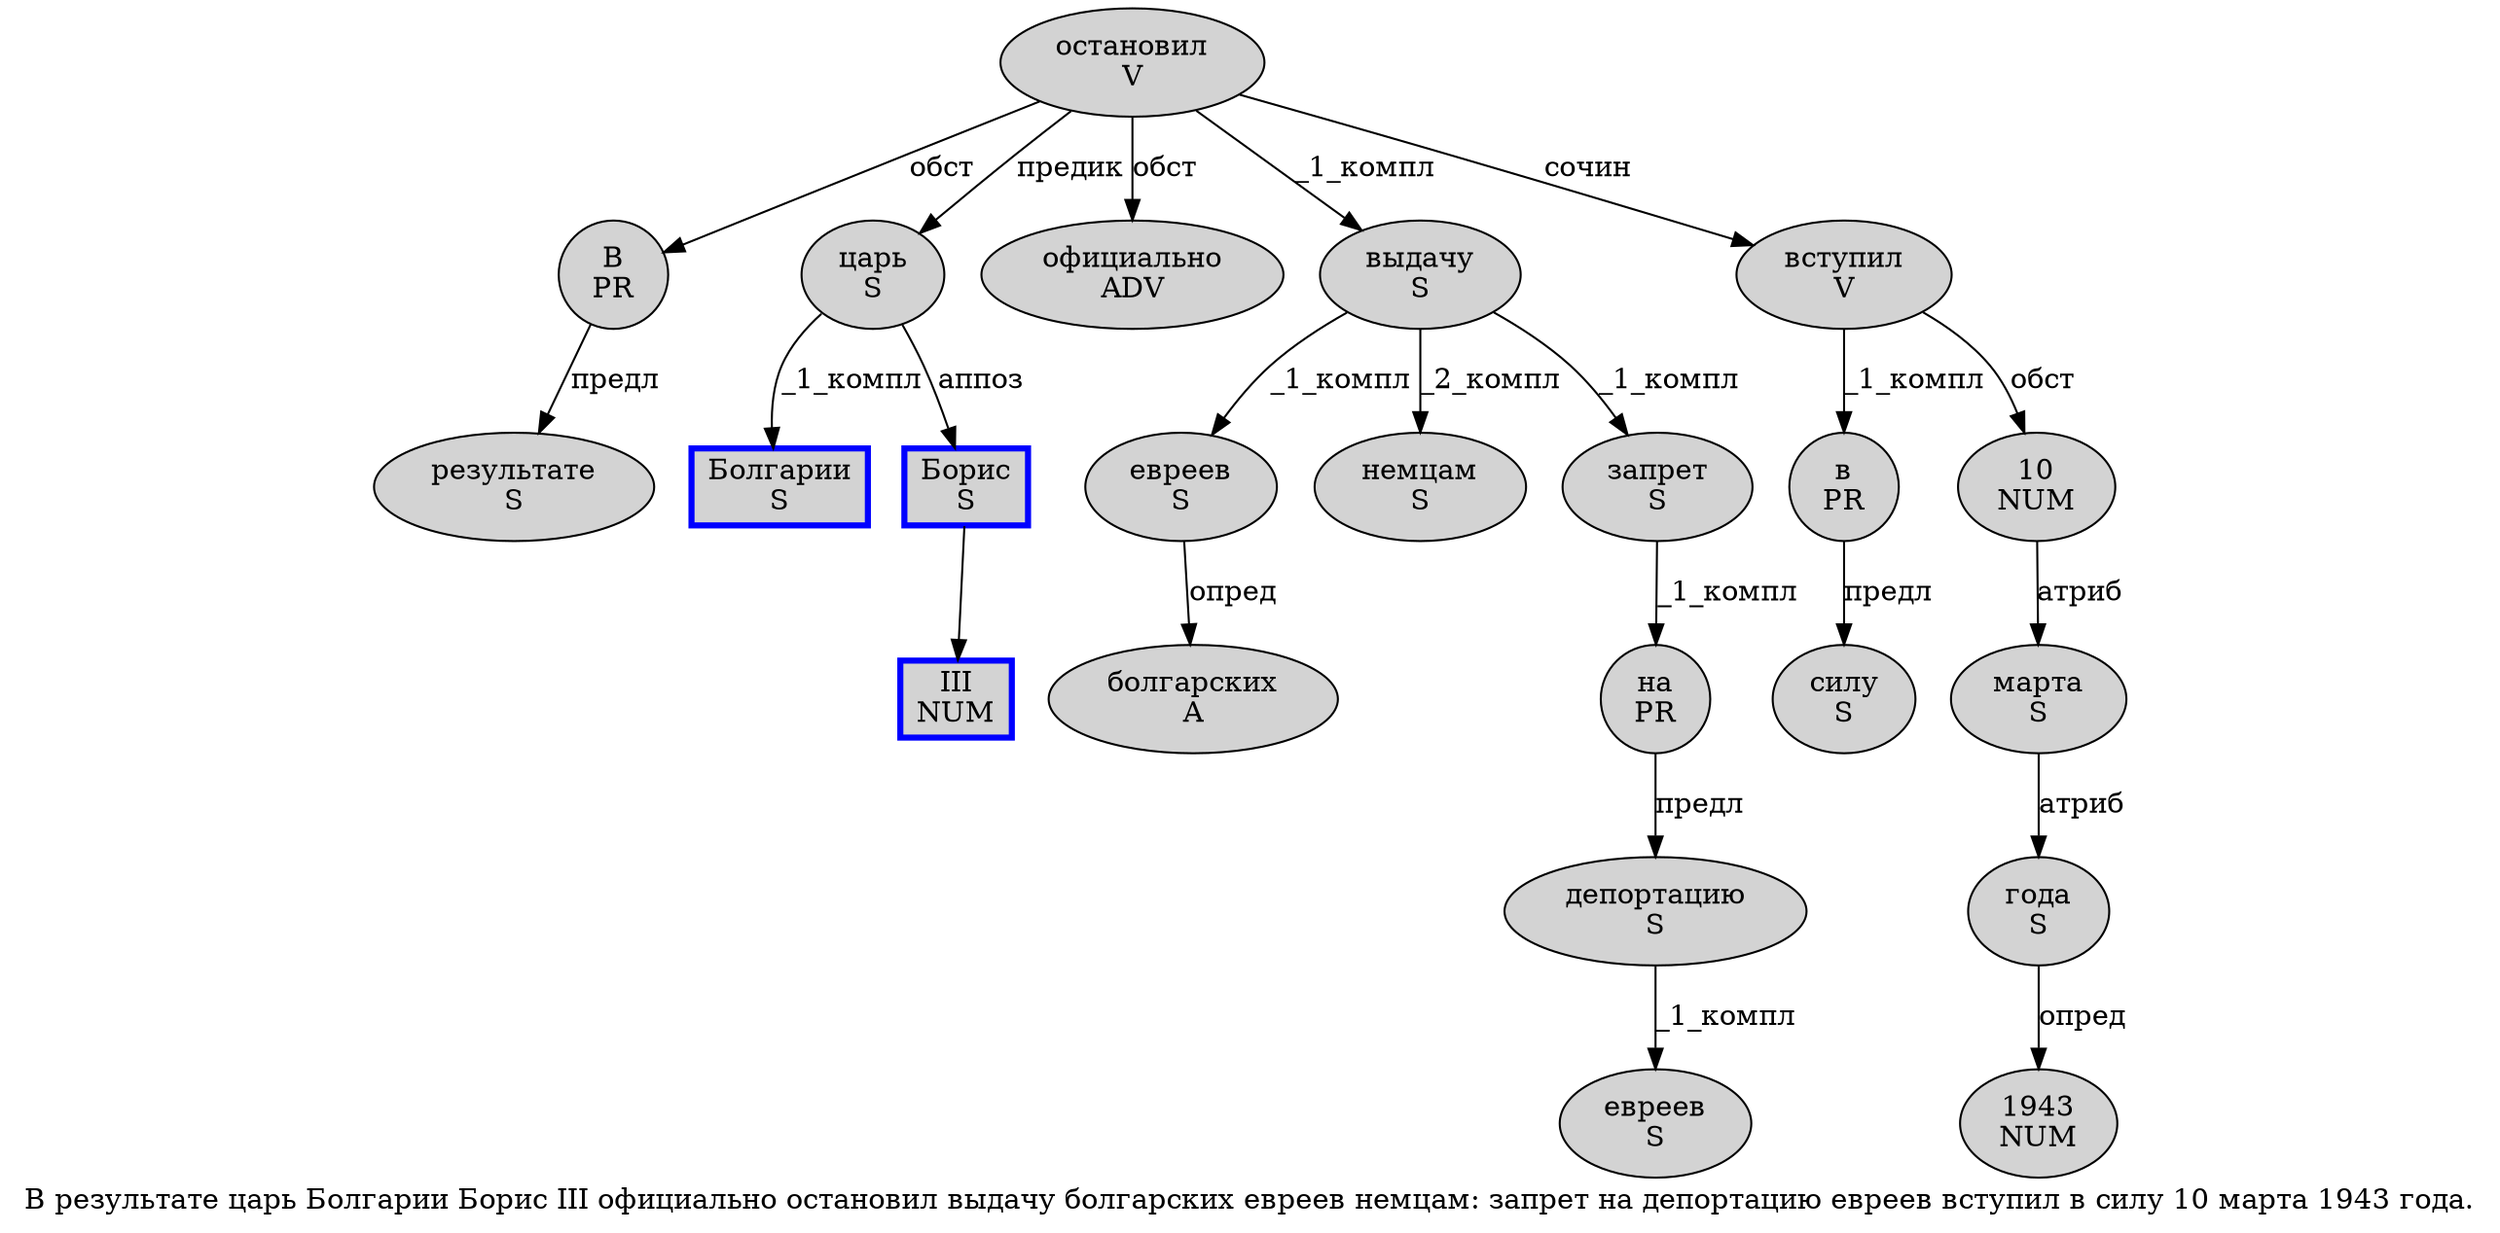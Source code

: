 digraph SENTENCE_1144 {
	graph [label="В результате царь Болгарии Борис III официально остановил выдачу болгарских евреев немцам: запрет на депортацию евреев вступил в силу 10 марта 1943 года."]
	node [style=filled]
		0 [label="В
PR" color="" fillcolor=lightgray penwidth=1 shape=ellipse]
		1 [label="результате
S" color="" fillcolor=lightgray penwidth=1 shape=ellipse]
		2 [label="царь
S" color="" fillcolor=lightgray penwidth=1 shape=ellipse]
		3 [label="Болгарии
S" color=blue fillcolor=lightgray penwidth=3 shape=box]
		4 [label="Борис
S" color=blue fillcolor=lightgray penwidth=3 shape=box]
		5 [label="III
NUM" color=blue fillcolor=lightgray penwidth=3 shape=box]
		6 [label="официально
ADV" color="" fillcolor=lightgray penwidth=1 shape=ellipse]
		7 [label="остановил
V" color="" fillcolor=lightgray penwidth=1 shape=ellipse]
		8 [label="выдачу
S" color="" fillcolor=lightgray penwidth=1 shape=ellipse]
		9 [label="болгарских
A" color="" fillcolor=lightgray penwidth=1 shape=ellipse]
		10 [label="евреев
S" color="" fillcolor=lightgray penwidth=1 shape=ellipse]
		11 [label="немцам
S" color="" fillcolor=lightgray penwidth=1 shape=ellipse]
		13 [label="запрет
S" color="" fillcolor=lightgray penwidth=1 shape=ellipse]
		14 [label="на
PR" color="" fillcolor=lightgray penwidth=1 shape=ellipse]
		15 [label="депортацию
S" color="" fillcolor=lightgray penwidth=1 shape=ellipse]
		16 [label="евреев
S" color="" fillcolor=lightgray penwidth=1 shape=ellipse]
		17 [label="вступил
V" color="" fillcolor=lightgray penwidth=1 shape=ellipse]
		18 [label="в
PR" color="" fillcolor=lightgray penwidth=1 shape=ellipse]
		19 [label="силу
S" color="" fillcolor=lightgray penwidth=1 shape=ellipse]
		20 [label="10
NUM" color="" fillcolor=lightgray penwidth=1 shape=ellipse]
		21 [label="марта
S" color="" fillcolor=lightgray penwidth=1 shape=ellipse]
		22 [label="1943
NUM" color="" fillcolor=lightgray penwidth=1 shape=ellipse]
		23 [label="года
S" color="" fillcolor=lightgray penwidth=1 shape=ellipse]
			7 -> 0 [label="обст"]
			7 -> 2 [label="предик"]
			7 -> 6 [label="обст"]
			7 -> 8 [label="_1_компл"]
			7 -> 17 [label="сочин"]
			17 -> 18 [label="_1_компл"]
			17 -> 20 [label="обст"]
			23 -> 22 [label="опред"]
			14 -> 15 [label="предл"]
			20 -> 21 [label="атриб"]
			21 -> 23 [label="атриб"]
			8 -> 10 [label="_1_компл"]
			8 -> 11 [label="_2_компл"]
			8 -> 13 [label="_1_компл"]
			10 -> 9 [label="опред"]
			2 -> 3 [label="_1_компл"]
			2 -> 4 [label="аппоз"]
			15 -> 16 [label="_1_компл"]
			18 -> 19 [label="предл"]
			4 -> 5
			0 -> 1 [label="предл"]
			13 -> 14 [label="_1_компл"]
}